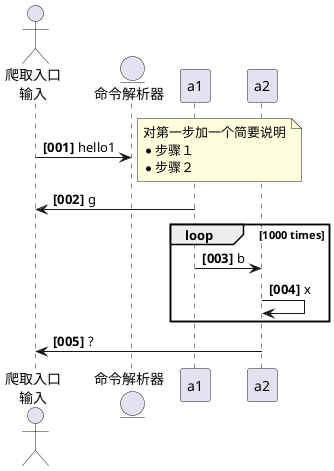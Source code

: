 @startuml
autonumber "<b>[000]"

actor "爬取入口\n输入" as a
entity "命令解析器" as run 


a -> run : hello1
note right
对第一步加一个简要说明
* 步骤１
* 步骤２
end note

a1 -> a : g
loop 1000 times
a1 -> a2 : b 
a2 -> a2 : x 
end 
a2 -> a : ?


@enduml

